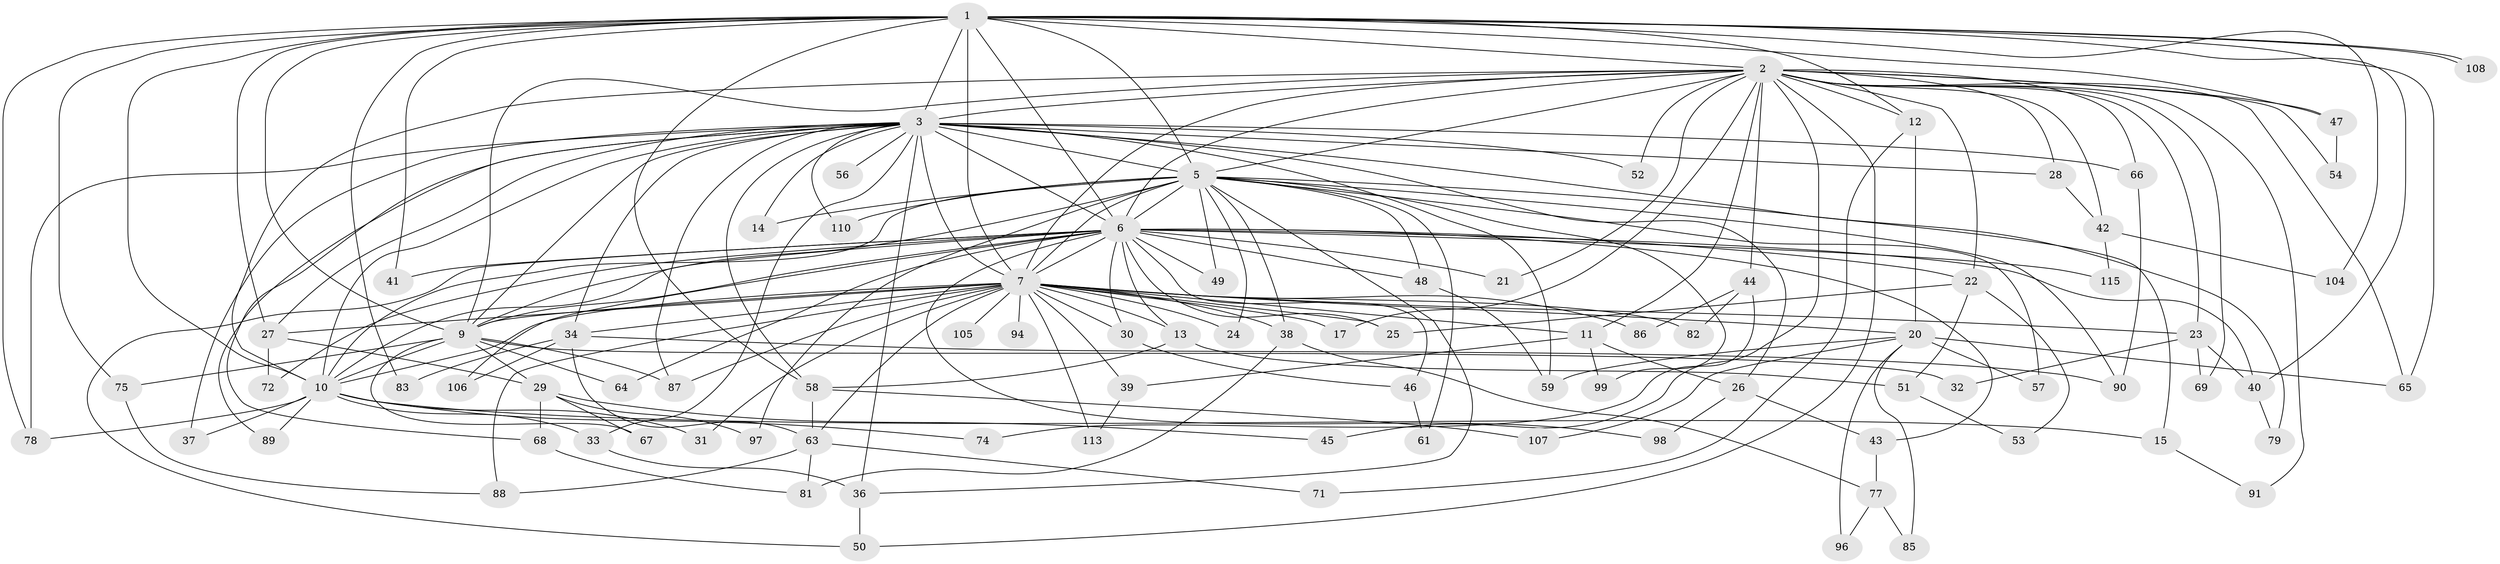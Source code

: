 // original degree distribution, {23: 0.008695652173913044, 25: 0.008695652173913044, 16: 0.008695652173913044, 22: 0.008695652173913044, 21: 0.008695652173913044, 28: 0.008695652173913044, 24: 0.008695652173913044, 19: 0.017391304347826087, 17: 0.008695652173913044, 5: 0.06956521739130435, 4: 0.0782608695652174, 2: 0.5130434782608696, 3: 0.21739130434782608, 7: 0.008695652173913044, 8: 0.008695652173913044, 6: 0.017391304347826087}
// Generated by graph-tools (version 1.1) at 2025/11/02/27/25 16:11:02]
// undirected, 90 vertices, 202 edges
graph export_dot {
graph [start="1"]
  node [color=gray90,style=filled];
  1 [super="+76"];
  2 [super="+16"];
  3 [super="+4"];
  5 [super="+18"];
  6 [super="+19"];
  7 [super="+8"];
  9 [super="+84"];
  10 [super="+111"];
  11;
  12;
  13 [super="+93"];
  14;
  15;
  17;
  20 [super="+80"];
  21;
  22;
  23;
  24;
  25 [super="+103"];
  26;
  27;
  28;
  29 [super="+62"];
  30 [super="+35"];
  31;
  32;
  33;
  34 [super="+112"];
  36 [super="+55"];
  37;
  38 [super="+60"];
  39;
  40 [super="+92"];
  41;
  42;
  43;
  44;
  45;
  46;
  47;
  48;
  49;
  50 [super="+73"];
  51;
  52;
  53;
  54;
  56;
  57;
  58;
  59;
  61;
  63 [super="+70"];
  64;
  65 [super="+95"];
  66;
  67;
  68;
  69;
  71;
  72;
  74;
  75 [super="+102"];
  77;
  78 [super="+101"];
  79;
  81 [super="+114"];
  82;
  83;
  85;
  86;
  87 [super="+100"];
  88;
  89;
  90 [super="+109"];
  91;
  94;
  96;
  97;
  98;
  99;
  104;
  105;
  106;
  107;
  108;
  110;
  113;
  115;
  1 -- 2;
  1 -- 3 [weight=2];
  1 -- 5;
  1 -- 6;
  1 -- 7 [weight=2];
  1 -- 9;
  1 -- 10 [weight=2];
  1 -- 12;
  1 -- 40;
  1 -- 41;
  1 -- 47;
  1 -- 58;
  1 -- 75;
  1 -- 78;
  1 -- 83;
  1 -- 104;
  1 -- 108;
  1 -- 108;
  1 -- 27;
  1 -- 65;
  2 -- 3 [weight=2];
  2 -- 5;
  2 -- 6;
  2 -- 7 [weight=2];
  2 -- 9 [weight=3];
  2 -- 10;
  2 -- 11;
  2 -- 12;
  2 -- 21;
  2 -- 23;
  2 -- 28;
  2 -- 42;
  2 -- 44 [weight=2];
  2 -- 45;
  2 -- 47;
  2 -- 50;
  2 -- 54;
  2 -- 65;
  2 -- 69;
  2 -- 91;
  2 -- 17;
  2 -- 66;
  2 -- 52;
  2 -- 22;
  3 -- 5 [weight=2];
  3 -- 6 [weight=2];
  3 -- 7 [weight=4];
  3 -- 9 [weight=2];
  3 -- 10 [weight=2];
  3 -- 34;
  3 -- 36;
  3 -- 37;
  3 -- 56 [weight=2];
  3 -- 59;
  3 -- 66;
  3 -- 110;
  3 -- 68;
  3 -- 14;
  3 -- 15;
  3 -- 78;
  3 -- 89;
  3 -- 26;
  3 -- 27;
  3 -- 28;
  3 -- 33;
  3 -- 52;
  3 -- 58;
  3 -- 87;
  5 -- 6;
  5 -- 7 [weight=3];
  5 -- 9;
  5 -- 10;
  5 -- 14;
  5 -- 24;
  5 -- 38 [weight=2];
  5 -- 49;
  5 -- 61;
  5 -- 79;
  5 -- 90;
  5 -- 97;
  5 -- 99;
  5 -- 110;
  5 -- 48;
  5 -- 36;
  5 -- 57;
  6 -- 7 [weight=2];
  6 -- 9 [weight=2];
  6 -- 10;
  6 -- 13;
  6 -- 21;
  6 -- 22;
  6 -- 30 [weight=2];
  6 -- 40;
  6 -- 41;
  6 -- 43;
  6 -- 46;
  6 -- 48;
  6 -- 49;
  6 -- 50;
  6 -- 64;
  6 -- 72;
  6 -- 98;
  6 -- 106;
  6 -- 115;
  6 -- 25;
  7 -- 9 [weight=2];
  7 -- 10 [weight=2];
  7 -- 13;
  7 -- 20;
  7 -- 24;
  7 -- 25;
  7 -- 27;
  7 -- 30;
  7 -- 34;
  7 -- 63 [weight=2];
  7 -- 82;
  7 -- 86;
  7 -- 87;
  7 -- 88;
  7 -- 105 [weight=2];
  7 -- 113;
  7 -- 11;
  7 -- 17;
  7 -- 23;
  7 -- 94;
  7 -- 31;
  7 -- 38;
  7 -- 39;
  9 -- 10;
  9 -- 29 [weight=2];
  9 -- 32;
  9 -- 64;
  9 -- 67;
  9 -- 75;
  9 -- 87;
  10 -- 15;
  10 -- 31;
  10 -- 33;
  10 -- 37;
  10 -- 74;
  10 -- 89;
  10 -- 78;
  11 -- 26;
  11 -- 39;
  11 -- 99;
  12 -- 20;
  12 -- 71;
  13 -- 51;
  13 -- 58;
  15 -- 91;
  20 -- 57;
  20 -- 65;
  20 -- 85;
  20 -- 96;
  20 -- 107;
  20 -- 59;
  22 -- 25;
  22 -- 51;
  22 -- 53;
  23 -- 32;
  23 -- 69;
  23 -- 40;
  26 -- 43;
  26 -- 98;
  27 -- 29;
  27 -- 72;
  28 -- 42;
  29 -- 45;
  29 -- 67;
  29 -- 97;
  29 -- 68;
  30 -- 46;
  33 -- 36;
  34 -- 83;
  34 -- 90;
  34 -- 106;
  34 -- 63;
  36 -- 50;
  38 -- 81;
  38 -- 77;
  39 -- 113;
  40 -- 79;
  42 -- 104;
  42 -- 115;
  43 -- 77;
  44 -- 74;
  44 -- 82;
  44 -- 86;
  46 -- 61;
  47 -- 54;
  48 -- 59;
  51 -- 53;
  58 -- 63;
  58 -- 107;
  63 -- 71;
  63 -- 88;
  63 -- 81;
  66 -- 90;
  68 -- 81;
  75 -- 88;
  77 -- 85;
  77 -- 96;
}
